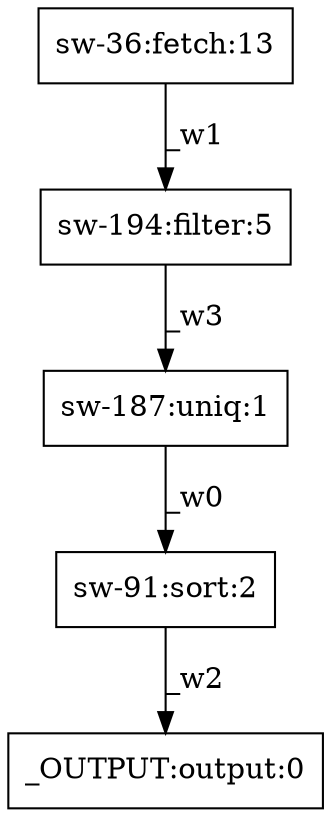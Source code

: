 digraph test1 { node [shape=box] "_OUTPUT" [label="_OUTPUT:output:0"];"sw-91" [label="sw-91:sort:2"];"sw-36" [label="sw-36:fetch:13"];"sw-194" [label="sw-194:filter:5"];"sw-187" [label="sw-187:uniq:1"];"sw-187" -> "sw-91" [label="_w0"];"sw-36" -> "sw-194" [label="_w1"];"sw-91" -> "_OUTPUT" [label="_w2"];"sw-194" -> "sw-187" [label="_w3"];}
